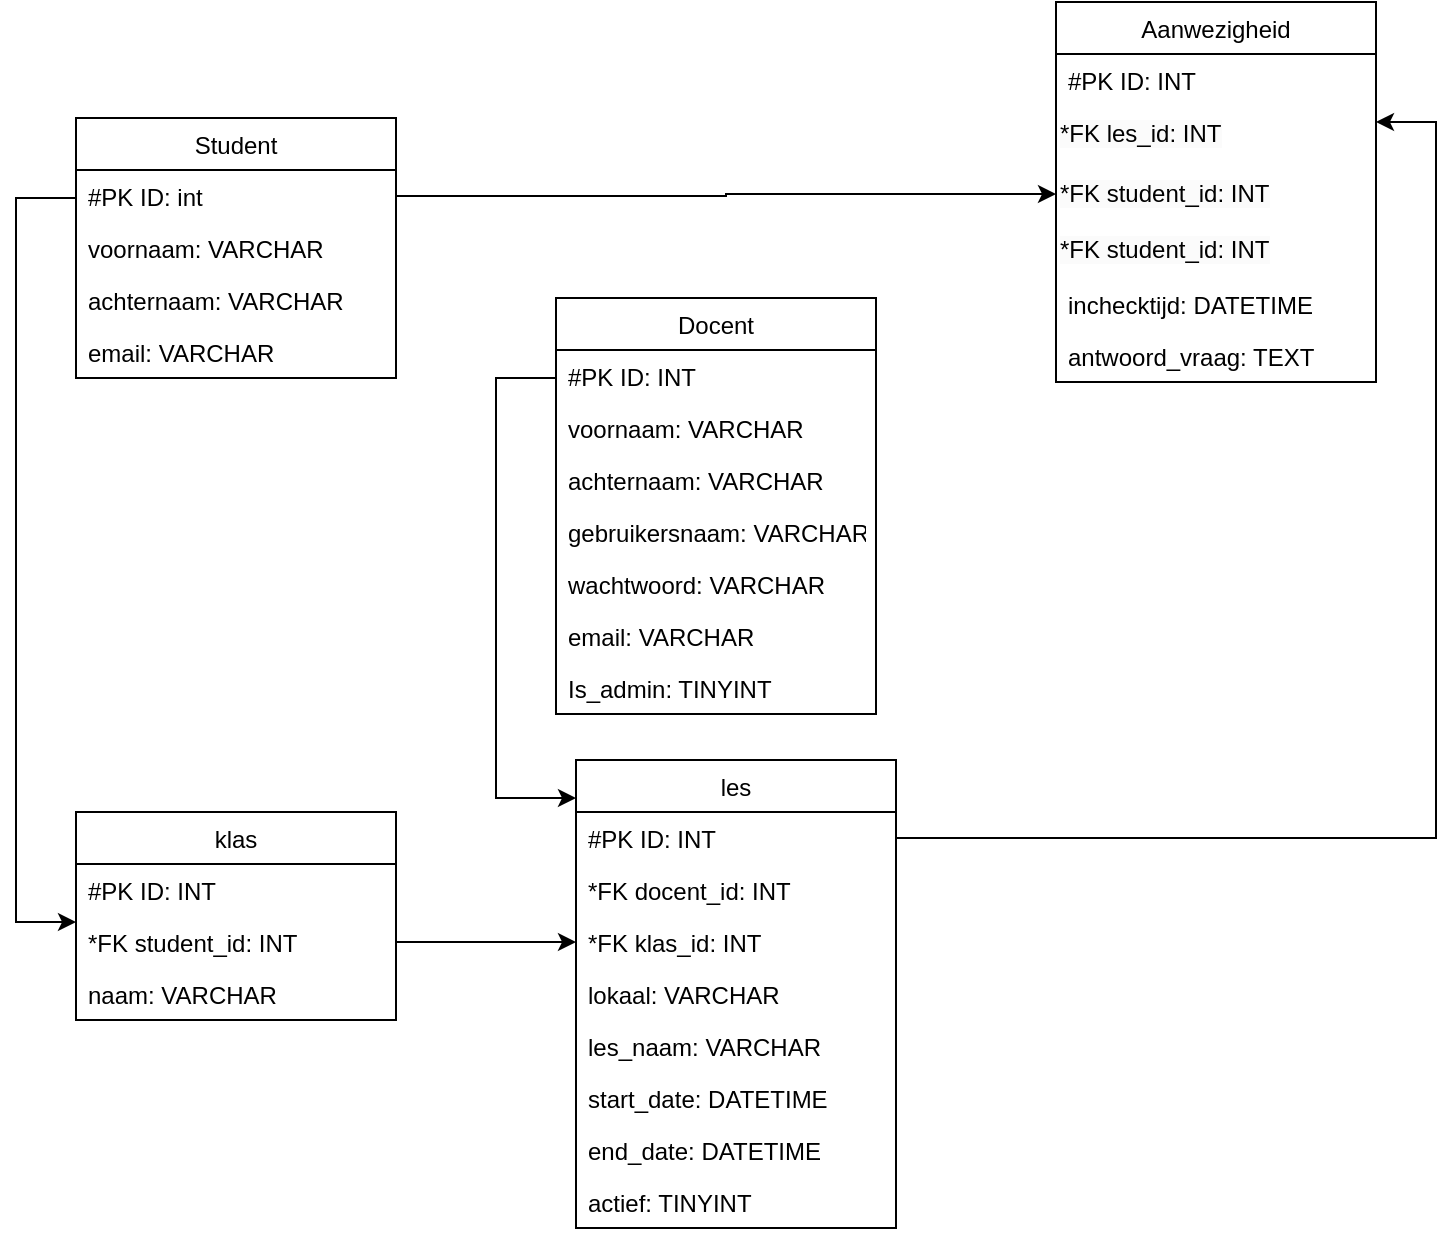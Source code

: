 <mxfile version="21.1.5" type="device">
  <diagram name="Pagina-1" id="YS1zxPRO9-jw5vlLBAzD">
    <mxGraphModel dx="949" dy="2309" grid="1" gridSize="10" guides="1" tooltips="1" connect="1" arrows="1" fold="1" page="1" pageScale="1" pageWidth="827" pageHeight="1169" math="0" shadow="0">
      <root>
        <mxCell id="0" />
        <mxCell id="1" parent="0" />
        <mxCell id="aJ-yf80jWclLxMvj5i0w-1" value="klas" style="swimlane;fontStyle=0;childLayout=stackLayout;horizontal=1;startSize=26;fillColor=none;horizontalStack=0;resizeParent=1;resizeParentMax=0;resizeLast=0;collapsible=1;marginBottom=0;" parent="1" vertex="1">
          <mxGeometry x="120" y="377" width="160" height="104" as="geometry">
            <mxRectangle x="140" y="140" width="60" height="30" as="alternateBounds" />
          </mxGeometry>
        </mxCell>
        <mxCell id="aJ-yf80jWclLxMvj5i0w-2" value="#PK ID: INT" style="text;strokeColor=none;fillColor=none;align=left;verticalAlign=top;spacingLeft=4;spacingRight=4;overflow=hidden;rotatable=0;points=[[0,0.5],[1,0.5]];portConstraint=eastwest;" parent="aJ-yf80jWclLxMvj5i0w-1" vertex="1">
          <mxGeometry y="26" width="160" height="26" as="geometry" />
        </mxCell>
        <mxCell id="aJ-yf80jWclLxMvj5i0w-3" value="*FK student_id: INT" style="text;strokeColor=none;fillColor=none;align=left;verticalAlign=top;spacingLeft=4;spacingRight=4;overflow=hidden;rotatable=0;points=[[0,0.5],[1,0.5]];portConstraint=eastwest;" parent="aJ-yf80jWclLxMvj5i0w-1" vertex="1">
          <mxGeometry y="52" width="160" height="26" as="geometry" />
        </mxCell>
        <mxCell id="aJ-yf80jWclLxMvj5i0w-4" value="naam: VARCHAR" style="text;strokeColor=none;fillColor=none;align=left;verticalAlign=top;spacingLeft=4;spacingRight=4;overflow=hidden;rotatable=0;points=[[0,0.5],[1,0.5]];portConstraint=eastwest;" parent="aJ-yf80jWclLxMvj5i0w-1" vertex="1">
          <mxGeometry y="78" width="160" height="26" as="geometry" />
        </mxCell>
        <mxCell id="aJ-yf80jWclLxMvj5i0w-5" style="edgeStyle=orthogonalEdgeStyle;rounded=0;orthogonalLoop=1;jettySize=auto;html=1;" parent="1" source="aJ-yf80jWclLxMvj5i0w-6" target="aJ-yf80jWclLxMvj5i0w-13" edge="1">
          <mxGeometry relative="1" as="geometry">
            <Array as="points">
              <mxPoint x="330" y="160" />
              <mxPoint x="330" y="370" />
            </Array>
          </mxGeometry>
        </mxCell>
        <mxCell id="aJ-yf80jWclLxMvj5i0w-6" value="Docent" style="swimlane;fontStyle=0;childLayout=stackLayout;horizontal=1;startSize=26;fillColor=none;horizontalStack=0;resizeParent=1;resizeParentMax=0;resizeLast=0;collapsible=1;marginBottom=0;" parent="1" vertex="1">
          <mxGeometry x="360" y="120" width="160" height="208" as="geometry">
            <mxRectangle x="140" y="140" width="60" height="30" as="alternateBounds" />
          </mxGeometry>
        </mxCell>
        <mxCell id="aJ-yf80jWclLxMvj5i0w-7" value="#PK ID: INT" style="text;strokeColor=none;fillColor=none;align=left;verticalAlign=top;spacingLeft=4;spacingRight=4;overflow=hidden;rotatable=0;points=[[0,0.5],[1,0.5]];portConstraint=eastwest;" parent="aJ-yf80jWclLxMvj5i0w-6" vertex="1">
          <mxGeometry y="26" width="160" height="26" as="geometry" />
        </mxCell>
        <mxCell id="aJ-yf80jWclLxMvj5i0w-8" value="voornaam: VARCHAR" style="text;strokeColor=none;fillColor=none;align=left;verticalAlign=top;spacingLeft=4;spacingRight=4;overflow=hidden;rotatable=0;points=[[0,0.5],[1,0.5]];portConstraint=eastwest;" parent="aJ-yf80jWclLxMvj5i0w-6" vertex="1">
          <mxGeometry y="52" width="160" height="26" as="geometry" />
        </mxCell>
        <mxCell id="aJ-yf80jWclLxMvj5i0w-9" value="achternaam: VARCHAR" style="text;strokeColor=none;fillColor=none;align=left;verticalAlign=top;spacingLeft=4;spacingRight=4;overflow=hidden;rotatable=0;points=[[0,0.5],[1,0.5]];portConstraint=eastwest;" parent="aJ-yf80jWclLxMvj5i0w-6" vertex="1">
          <mxGeometry y="78" width="160" height="26" as="geometry" />
        </mxCell>
        <mxCell id="aJ-yf80jWclLxMvj5i0w-10" value="gebruikersnaam: VARCHAR" style="text;strokeColor=none;fillColor=none;align=left;verticalAlign=top;spacingLeft=4;spacingRight=4;overflow=hidden;rotatable=0;points=[[0,0.5],[1,0.5]];portConstraint=eastwest;" parent="aJ-yf80jWclLxMvj5i0w-6" vertex="1">
          <mxGeometry y="104" width="160" height="26" as="geometry" />
        </mxCell>
        <mxCell id="aJ-yf80jWclLxMvj5i0w-11" value="wachtwoord: VARCHAR" style="text;strokeColor=none;fillColor=none;align=left;verticalAlign=top;spacingLeft=4;spacingRight=4;overflow=hidden;rotatable=0;points=[[0,0.5],[1,0.5]];portConstraint=eastwest;" parent="aJ-yf80jWclLxMvj5i0w-6" vertex="1">
          <mxGeometry y="130" width="160" height="26" as="geometry" />
        </mxCell>
        <mxCell id="aJ-yf80jWclLxMvj5i0w-12" value="email: VARCHAR" style="text;strokeColor=none;fillColor=none;align=left;verticalAlign=top;spacingLeft=4;spacingRight=4;overflow=hidden;rotatable=0;points=[[0,0.5],[1,0.5]];portConstraint=eastwest;" parent="aJ-yf80jWclLxMvj5i0w-6" vertex="1">
          <mxGeometry y="156" width="160" height="26" as="geometry" />
        </mxCell>
        <mxCell id="WJAEETNSfedro6nnh9CM-1" value="Is_admin: TINYINT" style="text;strokeColor=none;fillColor=none;align=left;verticalAlign=top;spacingLeft=4;spacingRight=4;overflow=hidden;rotatable=0;points=[[0,0.5],[1,0.5]];portConstraint=eastwest;" vertex="1" parent="aJ-yf80jWclLxMvj5i0w-6">
          <mxGeometry y="182" width="160" height="26" as="geometry" />
        </mxCell>
        <mxCell id="WJAEETNSfedro6nnh9CM-5" style="edgeStyle=orthogonalEdgeStyle;rounded=0;orthogonalLoop=1;jettySize=auto;html=1;entryX=1;entryY=0.25;entryDx=0;entryDy=0;" edge="1" parent="1" source="aJ-yf80jWclLxMvj5i0w-13" target="aJ-yf80jWclLxMvj5i0w-28">
          <mxGeometry relative="1" as="geometry">
            <mxPoint x="800" y="110" as="targetPoint" />
            <Array as="points">
              <mxPoint x="800" y="390" />
              <mxPoint x="800" y="32" />
              <mxPoint x="770" y="32" />
            </Array>
          </mxGeometry>
        </mxCell>
        <mxCell id="aJ-yf80jWclLxMvj5i0w-13" value="les" style="swimlane;fontStyle=0;childLayout=stackLayout;horizontal=1;startSize=26;fillColor=none;horizontalStack=0;resizeParent=1;resizeParentMax=0;resizeLast=0;collapsible=1;marginBottom=0;" parent="1" vertex="1">
          <mxGeometry x="370" y="351" width="160" height="234" as="geometry" />
        </mxCell>
        <mxCell id="aJ-yf80jWclLxMvj5i0w-14" value="#PK ID: INT" style="text;strokeColor=none;fillColor=none;align=left;verticalAlign=top;spacingLeft=4;spacingRight=4;overflow=hidden;rotatable=0;points=[[0,0.5],[1,0.5]];portConstraint=eastwest;" parent="aJ-yf80jWclLxMvj5i0w-13" vertex="1">
          <mxGeometry y="26" width="160" height="26" as="geometry" />
        </mxCell>
        <mxCell id="aJ-yf80jWclLxMvj5i0w-15" value="*FK docent_id: INT" style="text;strokeColor=none;fillColor=none;align=left;verticalAlign=top;spacingLeft=4;spacingRight=4;overflow=hidden;rotatable=0;points=[[0,0.5],[1,0.5]];portConstraint=eastwest;" parent="aJ-yf80jWclLxMvj5i0w-13" vertex="1">
          <mxGeometry y="52" width="160" height="26" as="geometry" />
        </mxCell>
        <mxCell id="aJ-yf80jWclLxMvj5i0w-16" value="*FK klas_id: INT" style="text;strokeColor=none;fillColor=none;align=left;verticalAlign=top;spacingLeft=4;spacingRight=4;overflow=hidden;rotatable=0;points=[[0,0.5],[1,0.5]];portConstraint=eastwest;" parent="aJ-yf80jWclLxMvj5i0w-13" vertex="1">
          <mxGeometry y="78" width="160" height="26" as="geometry" />
        </mxCell>
        <mxCell id="WJAEETNSfedro6nnh9CM-2" value="lokaal: VARCHAR" style="text;strokeColor=none;fillColor=none;align=left;verticalAlign=top;spacingLeft=4;spacingRight=4;overflow=hidden;rotatable=0;points=[[0,0.5],[1,0.5]];portConstraint=eastwest;" vertex="1" parent="aJ-yf80jWclLxMvj5i0w-13">
          <mxGeometry y="104" width="160" height="26" as="geometry" />
        </mxCell>
        <mxCell id="aJ-yf80jWclLxMvj5i0w-17" value="les_naam: VARCHAR" style="text;strokeColor=none;fillColor=none;align=left;verticalAlign=top;spacingLeft=4;spacingRight=4;overflow=hidden;rotatable=0;points=[[0,0.5],[1,0.5]];portConstraint=eastwest;" parent="aJ-yf80jWclLxMvj5i0w-13" vertex="1">
          <mxGeometry y="130" width="160" height="26" as="geometry" />
        </mxCell>
        <mxCell id="aJ-yf80jWclLxMvj5i0w-18" value="start_date: DATETIME" style="text;strokeColor=none;fillColor=none;align=left;verticalAlign=top;spacingLeft=4;spacingRight=4;overflow=hidden;rotatable=0;points=[[0,0.5],[1,0.5]];portConstraint=eastwest;" parent="aJ-yf80jWclLxMvj5i0w-13" vertex="1">
          <mxGeometry y="156" width="160" height="26" as="geometry" />
        </mxCell>
        <mxCell id="aJ-yf80jWclLxMvj5i0w-19" value="end_date: DATETIME" style="text;strokeColor=none;fillColor=none;align=left;verticalAlign=top;spacingLeft=4;spacingRight=4;overflow=hidden;rotatable=0;points=[[0,0.5],[1,0.5]];portConstraint=eastwest;" parent="aJ-yf80jWclLxMvj5i0w-13" vertex="1">
          <mxGeometry y="182" width="160" height="26" as="geometry" />
        </mxCell>
        <mxCell id="WJAEETNSfedro6nnh9CM-3" value="actief: TINYINT" style="text;strokeColor=none;fillColor=none;align=left;verticalAlign=top;spacingLeft=4;spacingRight=4;overflow=hidden;rotatable=0;points=[[0,0.5],[1,0.5]];portConstraint=eastwest;" vertex="1" parent="aJ-yf80jWclLxMvj5i0w-13">
          <mxGeometry y="208" width="160" height="26" as="geometry" />
        </mxCell>
        <mxCell id="aJ-yf80jWclLxMvj5i0w-20" style="edgeStyle=orthogonalEdgeStyle;rounded=0;orthogonalLoop=1;jettySize=auto;html=1;entryX=0;entryY=0.5;entryDx=0;entryDy=0;" parent="1" edge="1">
          <mxGeometry relative="1" as="geometry">
            <Array as="points">
              <mxPoint x="120" y="70" />
              <mxPoint x="90" y="70" />
              <mxPoint x="90" y="432" />
            </Array>
            <mxPoint x="120" y="100.0" as="sourcePoint" />
            <mxPoint x="120" y="432" as="targetPoint" />
          </mxGeometry>
        </mxCell>
        <mxCell id="aJ-yf80jWclLxMvj5i0w-21" value="Student" style="swimlane;fontStyle=0;childLayout=stackLayout;horizontal=1;startSize=26;fillColor=none;horizontalStack=0;resizeParent=1;resizeParentMax=0;resizeLast=0;collapsible=1;marginBottom=0;" parent="1" vertex="1">
          <mxGeometry x="120" y="30" width="160" height="130" as="geometry">
            <mxRectangle x="140" y="140" width="60" height="30" as="alternateBounds" />
          </mxGeometry>
        </mxCell>
        <mxCell id="aJ-yf80jWclLxMvj5i0w-22" value="#PK ID: int" style="text;strokeColor=none;fillColor=none;align=left;verticalAlign=top;spacingLeft=4;spacingRight=4;overflow=hidden;rotatable=0;points=[[0,0.5],[1,0.5]];portConstraint=eastwest;" parent="aJ-yf80jWclLxMvj5i0w-21" vertex="1">
          <mxGeometry y="26" width="160" height="26" as="geometry" />
        </mxCell>
        <mxCell id="aJ-yf80jWclLxMvj5i0w-23" value="voornaam: VARCHAR" style="text;strokeColor=none;fillColor=none;align=left;verticalAlign=top;spacingLeft=4;spacingRight=4;overflow=hidden;rotatable=0;points=[[0,0.5],[1,0.5]];portConstraint=eastwest;" parent="aJ-yf80jWclLxMvj5i0w-21" vertex="1">
          <mxGeometry y="52" width="160" height="26" as="geometry" />
        </mxCell>
        <mxCell id="aJ-yf80jWclLxMvj5i0w-24" value="achternaam: VARCHAR" style="text;strokeColor=none;fillColor=none;align=left;verticalAlign=top;spacingLeft=4;spacingRight=4;overflow=hidden;rotatable=0;points=[[0,0.5],[1,0.5]];portConstraint=eastwest;" parent="aJ-yf80jWclLxMvj5i0w-21" vertex="1">
          <mxGeometry y="78" width="160" height="26" as="geometry" />
        </mxCell>
        <mxCell id="aJ-yf80jWclLxMvj5i0w-25" value="email: VARCHAR" style="text;strokeColor=none;fillColor=none;align=left;verticalAlign=top;spacingLeft=4;spacingRight=4;overflow=hidden;rotatable=0;points=[[0,0.5],[1,0.5]];portConstraint=eastwest;" parent="aJ-yf80jWclLxMvj5i0w-21" vertex="1">
          <mxGeometry y="104" width="160" height="26" as="geometry" />
        </mxCell>
        <mxCell id="aJ-yf80jWclLxMvj5i0w-26" value="Aanwezigheid" style="swimlane;fontStyle=0;childLayout=stackLayout;horizontal=1;startSize=26;fillColor=none;horizontalStack=0;resizeParent=1;resizeParentMax=0;resizeLast=0;collapsible=1;marginBottom=0;" parent="1" vertex="1">
          <mxGeometry x="610" y="-28" width="160" height="190" as="geometry">
            <mxRectangle x="140" y="140" width="60" height="30" as="alternateBounds" />
          </mxGeometry>
        </mxCell>
        <mxCell id="aJ-yf80jWclLxMvj5i0w-27" value="#PK ID: INT" style="text;strokeColor=none;fillColor=none;align=left;verticalAlign=top;spacingLeft=4;spacingRight=4;overflow=hidden;rotatable=0;points=[[0,0.5],[1,0.5]];portConstraint=eastwest;" parent="aJ-yf80jWclLxMvj5i0w-26" vertex="1">
          <mxGeometry y="26" width="160" height="26" as="geometry" />
        </mxCell>
        <mxCell id="aJ-yf80jWclLxMvj5i0w-28" value="&lt;span style=&quot;color: rgb(0, 0, 0); font-family: Helvetica; font-size: 12px; font-style: normal; font-variant-ligatures: normal; font-variant-caps: normal; font-weight: 400; letter-spacing: normal; orphans: 2; text-align: left; text-indent: 0px; text-transform: none; widows: 2; word-spacing: 0px; -webkit-text-stroke-width: 0px; background-color: rgb(251, 251, 251); text-decoration-thickness: initial; text-decoration-style: initial; text-decoration-color: initial; float: none; display: inline !important;&quot;&gt;*FK les_id: INT&lt;/span&gt;" style="text;whiteSpace=wrap;html=1;" parent="aJ-yf80jWclLxMvj5i0w-26" vertex="1">
          <mxGeometry y="52" width="160" height="30" as="geometry" />
        </mxCell>
        <mxCell id="WJAEETNSfedro6nnh9CM-9" value="&lt;span style=&quot;color: rgb(0, 0, 0); font-family: Helvetica; font-size: 12px; font-style: normal; font-variant-ligatures: normal; font-variant-caps: normal; font-weight: 400; letter-spacing: normal; orphans: 2; text-align: left; text-indent: 0px; text-transform: none; widows: 2; word-spacing: 0px; -webkit-text-stroke-width: 0px; background-color: rgb(251, 251, 251); text-decoration-thickness: initial; text-decoration-style: initial; text-decoration-color: initial; float: none; display: inline !important;&quot;&gt;*FK student_id: INT&lt;/span&gt;" style="text;whiteSpace=wrap;html=1;" vertex="1" parent="aJ-yf80jWclLxMvj5i0w-26">
          <mxGeometry y="82" width="160" height="28" as="geometry" />
        </mxCell>
        <mxCell id="aJ-yf80jWclLxMvj5i0w-29" value="&lt;span style=&quot;color: rgb(0, 0, 0); font-family: Helvetica; font-size: 12px; font-style: normal; font-variant-ligatures: normal; font-variant-caps: normal; font-weight: 400; letter-spacing: normal; orphans: 2; text-align: left; text-indent: 0px; text-transform: none; widows: 2; word-spacing: 0px; -webkit-text-stroke-width: 0px; background-color: rgb(251, 251, 251); text-decoration-thickness: initial; text-decoration-style: initial; text-decoration-color: initial; float: none; display: inline !important;&quot;&gt;*FK student_id: INT&lt;/span&gt;" style="text;whiteSpace=wrap;html=1;" parent="aJ-yf80jWclLxMvj5i0w-26" vertex="1">
          <mxGeometry y="110" width="160" height="28" as="geometry" />
        </mxCell>
        <mxCell id="aJ-yf80jWclLxMvj5i0w-31" value="inchecktijd: DATETIME" style="text;strokeColor=none;fillColor=none;align=left;verticalAlign=top;spacingLeft=4;spacingRight=4;overflow=hidden;rotatable=0;points=[[0,0.5],[1,0.5]];portConstraint=eastwest;" parent="aJ-yf80jWclLxMvj5i0w-26" vertex="1">
          <mxGeometry y="138" width="160" height="26" as="geometry" />
        </mxCell>
        <mxCell id="aJ-yf80jWclLxMvj5i0w-30" value="antwoord_vraag: TEXT" style="text;strokeColor=none;fillColor=none;align=left;verticalAlign=top;spacingLeft=4;spacingRight=4;overflow=hidden;rotatable=0;points=[[0,0.5],[1,0.5]];portConstraint=eastwest;" parent="aJ-yf80jWclLxMvj5i0w-26" vertex="1">
          <mxGeometry y="164" width="160" height="26" as="geometry" />
        </mxCell>
        <mxCell id="aJ-yf80jWclLxMvj5i0w-32" style="edgeStyle=orthogonalEdgeStyle;rounded=0;orthogonalLoop=1;jettySize=auto;html=1;entryX=0;entryY=0.5;entryDx=0;entryDy=0;" parent="1" source="aJ-yf80jWclLxMvj5i0w-3" target="aJ-yf80jWclLxMvj5i0w-16" edge="1">
          <mxGeometry relative="1" as="geometry" />
        </mxCell>
        <mxCell id="WJAEETNSfedro6nnh9CM-10" style="edgeStyle=orthogonalEdgeStyle;rounded=0;orthogonalLoop=1;jettySize=auto;html=1;entryX=0;entryY=0.5;entryDx=0;entryDy=0;" edge="1" parent="1" source="aJ-yf80jWclLxMvj5i0w-22" target="WJAEETNSfedro6nnh9CM-9">
          <mxGeometry relative="1" as="geometry" />
        </mxCell>
      </root>
    </mxGraphModel>
  </diagram>
</mxfile>
